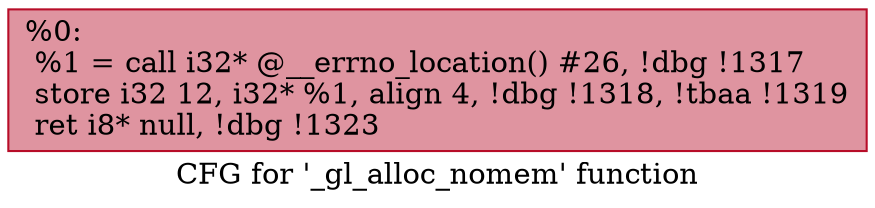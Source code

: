 digraph "CFG for '_gl_alloc_nomem' function" {
	label="CFG for '_gl_alloc_nomem' function";

	Node0x119bb60 [shape=record,color="#b70d28ff", style=filled, fillcolor="#b70d2870",label="{%0:\l  %1 = call i32* @__errno_location() #26, !dbg !1317\l  store i32 12, i32* %1, align 4, !dbg !1318, !tbaa !1319\l  ret i8* null, !dbg !1323\l}"];
}
